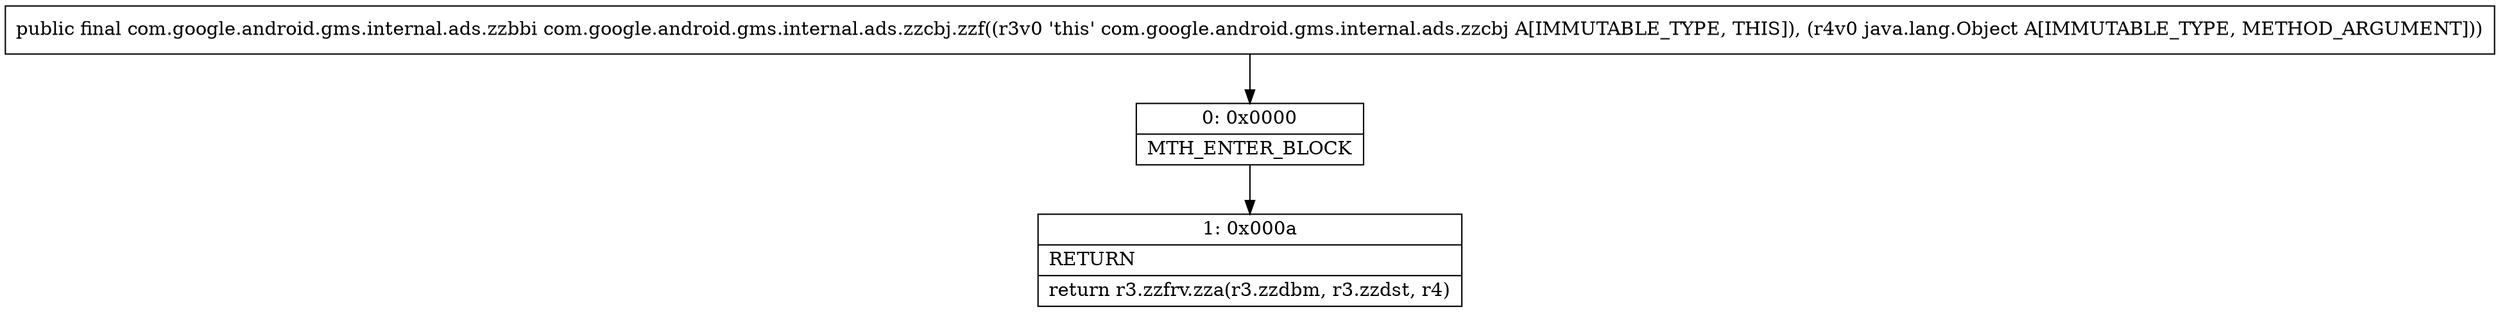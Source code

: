 digraph "CFG forcom.google.android.gms.internal.ads.zzcbj.zzf(Ljava\/lang\/Object;)Lcom\/google\/android\/gms\/internal\/ads\/zzbbi;" {
Node_0 [shape=record,label="{0\:\ 0x0000|MTH_ENTER_BLOCK\l}"];
Node_1 [shape=record,label="{1\:\ 0x000a|RETURN\l|return r3.zzfrv.zza(r3.zzdbm, r3.zzdst, r4)\l}"];
MethodNode[shape=record,label="{public final com.google.android.gms.internal.ads.zzbbi com.google.android.gms.internal.ads.zzcbj.zzf((r3v0 'this' com.google.android.gms.internal.ads.zzcbj A[IMMUTABLE_TYPE, THIS]), (r4v0 java.lang.Object A[IMMUTABLE_TYPE, METHOD_ARGUMENT])) }"];
MethodNode -> Node_0;
Node_0 -> Node_1;
}

